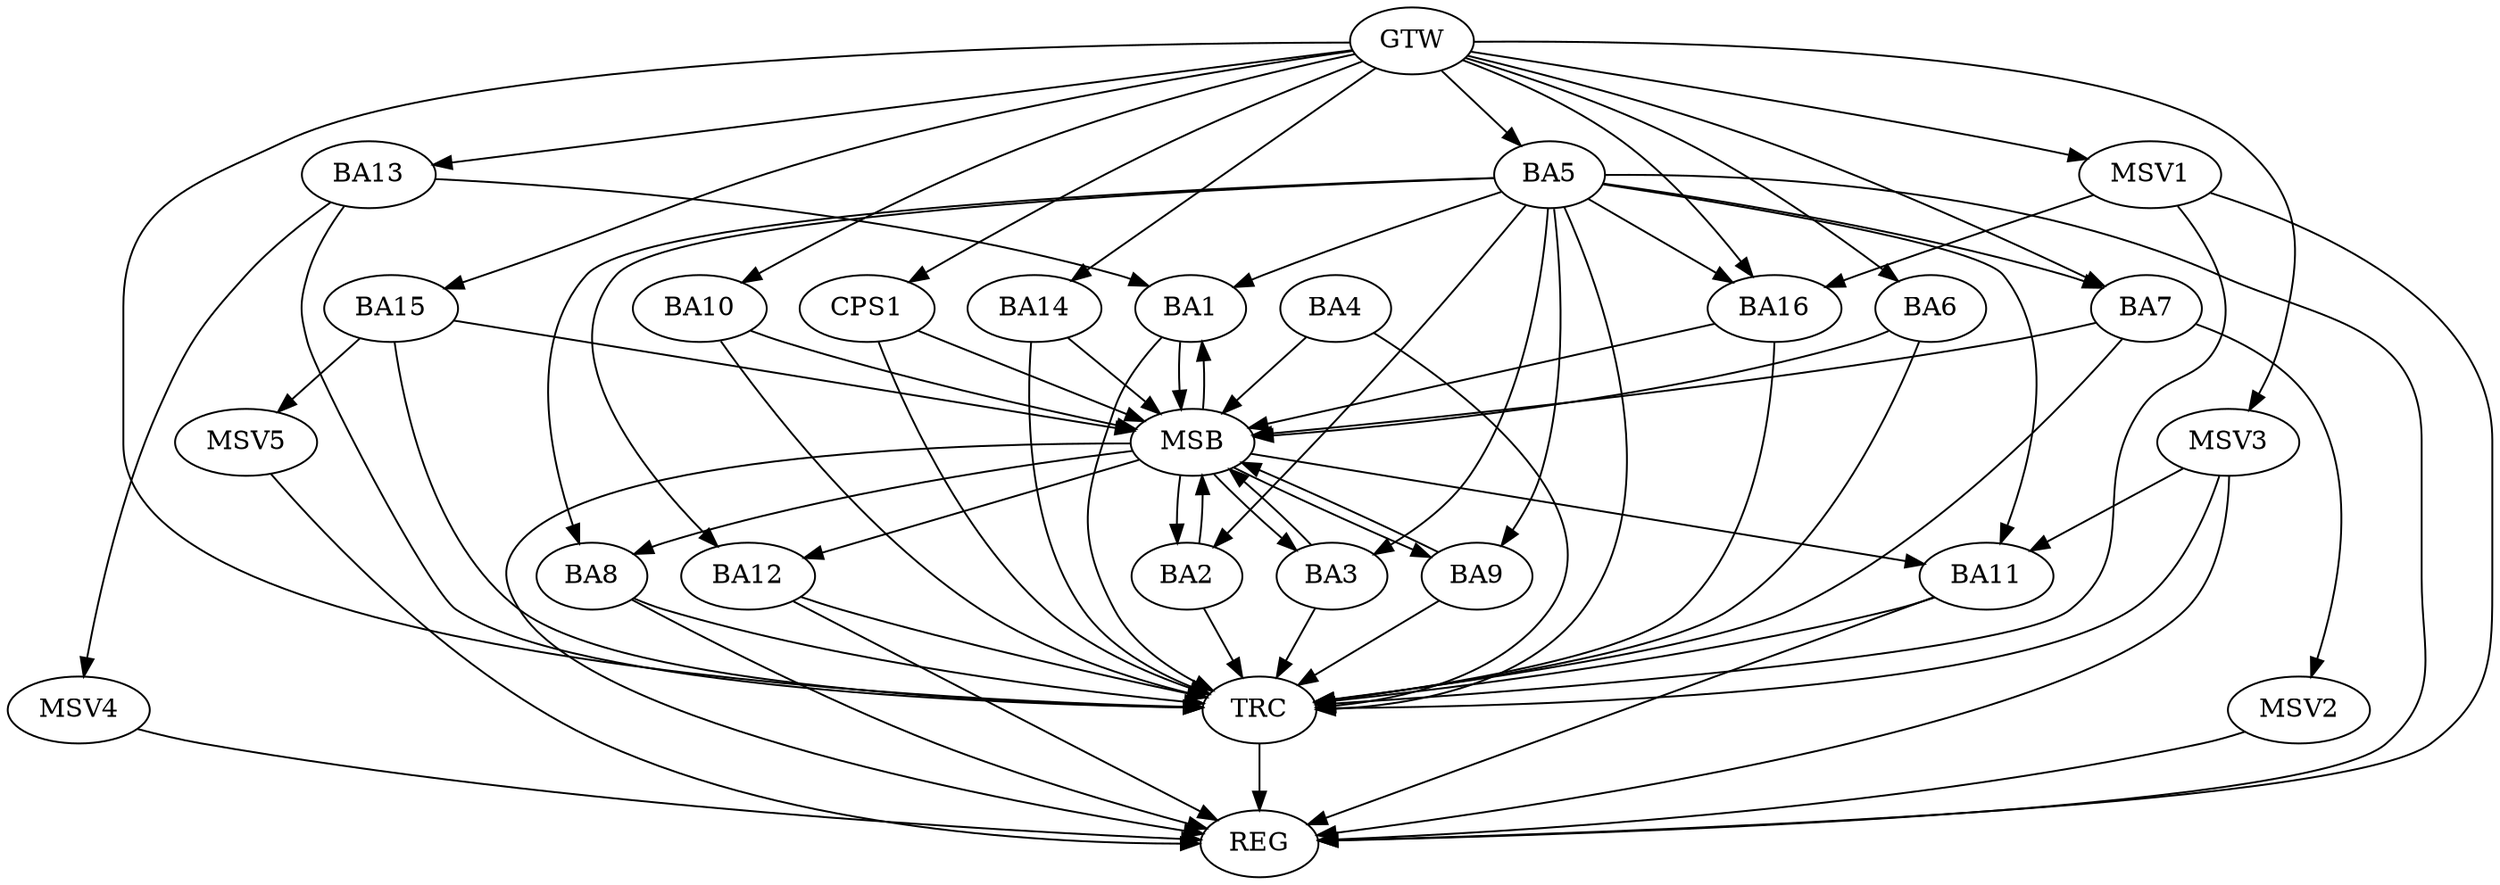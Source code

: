 strict digraph G {
  BA1 [ label="BA1" ];
  BA2 [ label="BA2" ];
  BA3 [ label="BA3" ];
  BA4 [ label="BA4" ];
  BA5 [ label="BA5" ];
  BA6 [ label="BA6" ];
  BA7 [ label="BA7" ];
  BA8 [ label="BA8" ];
  BA9 [ label="BA9" ];
  BA10 [ label="BA10" ];
  BA11 [ label="BA11" ];
  BA12 [ label="BA12" ];
  BA13 [ label="BA13" ];
  BA14 [ label="BA14" ];
  BA15 [ label="BA15" ];
  BA16 [ label="BA16" ];
  CPS1 [ label="CPS1" ];
  GTW [ label="GTW" ];
  REG [ label="REG" ];
  MSB [ label="MSB" ];
  TRC [ label="TRC" ];
  MSV1 [ label="MSV1" ];
  MSV2 [ label="MSV2" ];
  MSV3 [ label="MSV3" ];
  MSV4 [ label="MSV4" ];
  MSV5 [ label="MSV5" ];
  BA5 -> BA1;
  BA13 -> BA1;
  GTW -> BA5;
  GTW -> BA6;
  GTW -> BA7;
  GTW -> BA10;
  GTW -> BA13;
  GTW -> BA14;
  GTW -> BA15;
  GTW -> BA16;
  GTW -> CPS1;
  BA5 -> REG;
  BA8 -> REG;
  BA11 -> REG;
  BA12 -> REG;
  BA1 -> MSB;
  MSB -> BA2;
  MSB -> REG;
  BA2 -> MSB;
  MSB -> BA1;
  BA3 -> MSB;
  BA4 -> MSB;
  MSB -> BA3;
  BA6 -> MSB;
  BA7 -> MSB;
  BA9 -> MSB;
  BA10 -> MSB;
  BA14 -> MSB;
  BA15 -> MSB;
  MSB -> BA8;
  BA16 -> MSB;
  MSB -> BA12;
  CPS1 -> MSB;
  MSB -> BA9;
  MSB -> BA11;
  BA1 -> TRC;
  BA2 -> TRC;
  BA3 -> TRC;
  BA4 -> TRC;
  BA5 -> TRC;
  BA6 -> TRC;
  BA7 -> TRC;
  BA8 -> TRC;
  BA9 -> TRC;
  BA10 -> TRC;
  BA11 -> TRC;
  BA12 -> TRC;
  BA13 -> TRC;
  BA14 -> TRC;
  BA15 -> TRC;
  BA16 -> TRC;
  CPS1 -> TRC;
  GTW -> TRC;
  TRC -> REG;
  BA5 -> BA2;
  BA5 -> BA7;
  BA5 -> BA9;
  BA5 -> BA16;
  BA5 -> BA12;
  BA5 -> BA11;
  BA5 -> BA3;
  BA5 -> BA8;
  MSV1 -> BA16;
  GTW -> MSV1;
  MSV1 -> REG;
  MSV1 -> TRC;
  BA7 -> MSV2;
  MSV2 -> REG;
  MSV3 -> BA11;
  GTW -> MSV3;
  MSV3 -> REG;
  MSV3 -> TRC;
  BA13 -> MSV4;
  MSV4 -> REG;
  BA15 -> MSV5;
  MSV5 -> REG;
}
